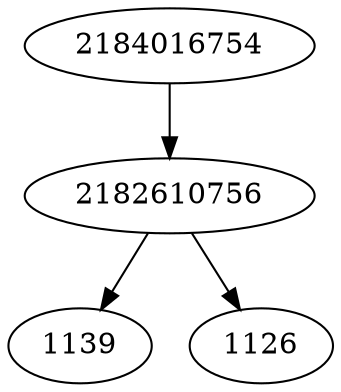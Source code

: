 strict digraph  {
2184016754;
1139;
2182610756;
1126;
2184016754 -> 2182610756;
2182610756 -> 1126;
2182610756 -> 1139;
}
